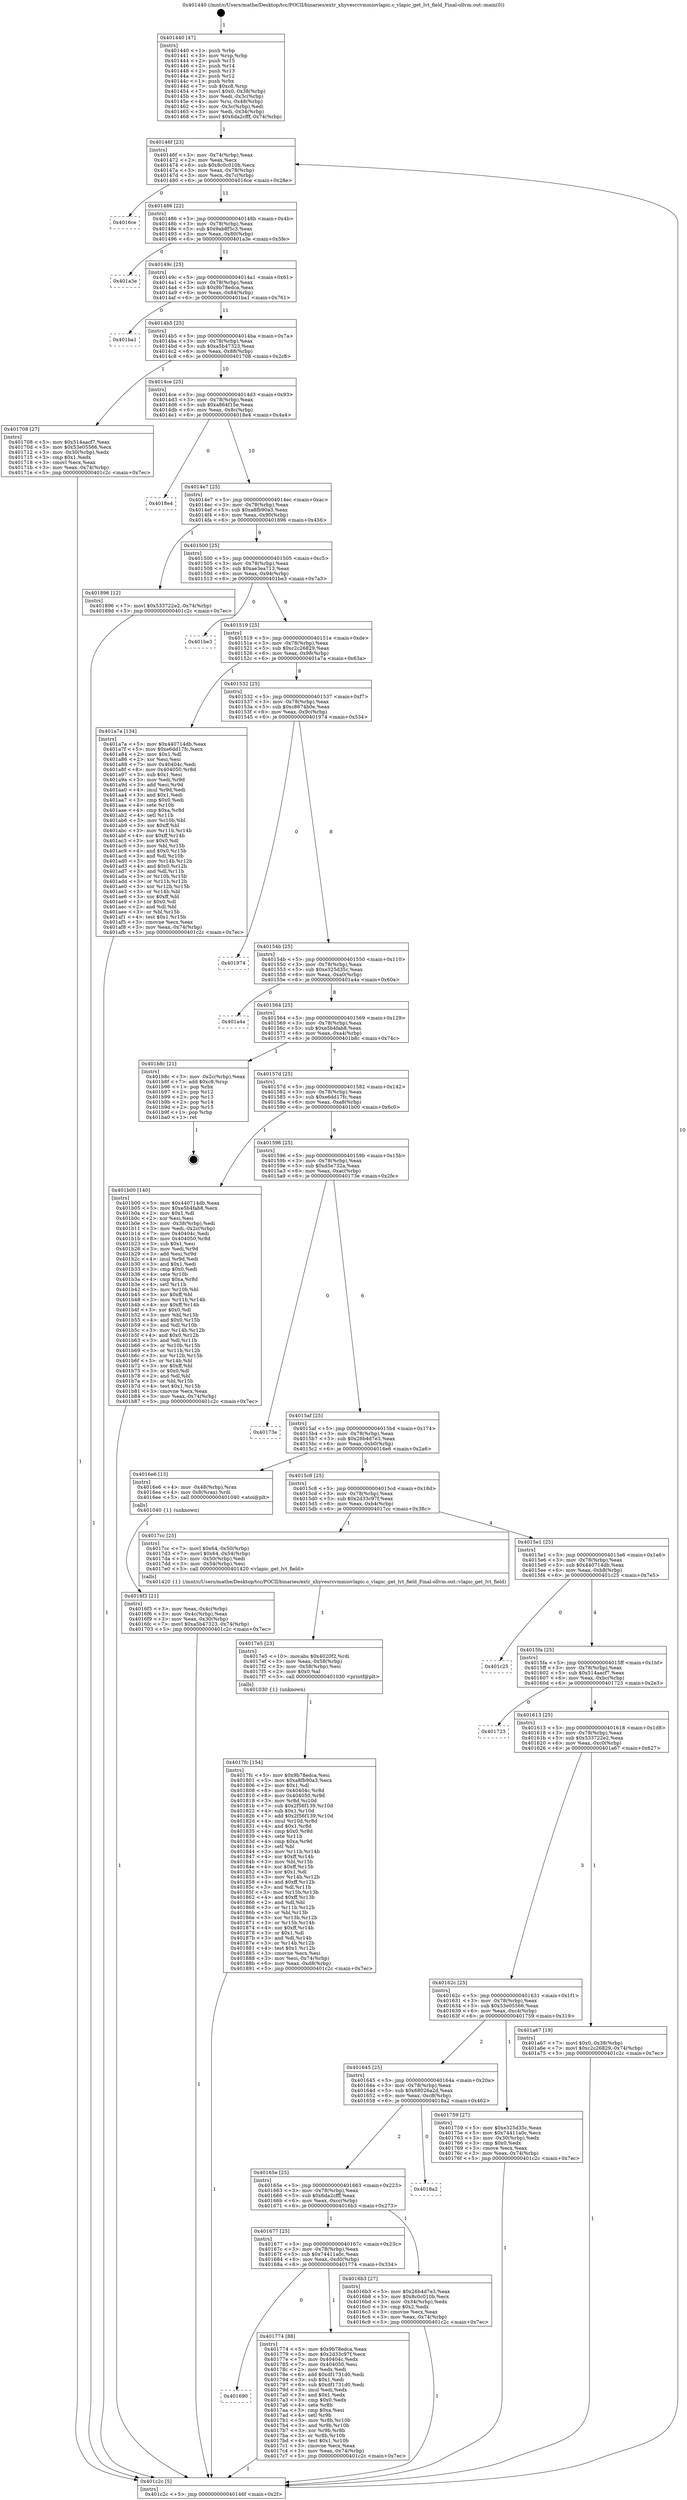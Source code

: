 digraph "0x401440" {
  label = "0x401440 (/mnt/c/Users/mathe/Desktop/tcc/POCII/binaries/extr_xhyvesrcvmmiovlapic.c_vlapic_get_lvt_field_Final-ollvm.out::main(0))"
  labelloc = "t"
  node[shape=record]

  Entry [label="",width=0.3,height=0.3,shape=circle,fillcolor=black,style=filled]
  "0x40146f" [label="{
     0x40146f [23]\l
     | [instrs]\l
     &nbsp;&nbsp;0x40146f \<+3\>: mov -0x74(%rbp),%eax\l
     &nbsp;&nbsp;0x401472 \<+2\>: mov %eax,%ecx\l
     &nbsp;&nbsp;0x401474 \<+6\>: sub $0x8c0c010b,%ecx\l
     &nbsp;&nbsp;0x40147a \<+3\>: mov %eax,-0x78(%rbp)\l
     &nbsp;&nbsp;0x40147d \<+3\>: mov %ecx,-0x7c(%rbp)\l
     &nbsp;&nbsp;0x401480 \<+6\>: je 00000000004016ce \<main+0x28e\>\l
  }"]
  "0x4016ce" [label="{
     0x4016ce\l
  }", style=dashed]
  "0x401486" [label="{
     0x401486 [22]\l
     | [instrs]\l
     &nbsp;&nbsp;0x401486 \<+5\>: jmp 000000000040148b \<main+0x4b\>\l
     &nbsp;&nbsp;0x40148b \<+3\>: mov -0x78(%rbp),%eax\l
     &nbsp;&nbsp;0x40148e \<+5\>: sub $0x9ab8f5c3,%eax\l
     &nbsp;&nbsp;0x401493 \<+3\>: mov %eax,-0x80(%rbp)\l
     &nbsp;&nbsp;0x401496 \<+6\>: je 0000000000401a3e \<main+0x5fe\>\l
  }"]
  Exit [label="",width=0.3,height=0.3,shape=circle,fillcolor=black,style=filled,peripheries=2]
  "0x401a3e" [label="{
     0x401a3e\l
  }", style=dashed]
  "0x40149c" [label="{
     0x40149c [25]\l
     | [instrs]\l
     &nbsp;&nbsp;0x40149c \<+5\>: jmp 00000000004014a1 \<main+0x61\>\l
     &nbsp;&nbsp;0x4014a1 \<+3\>: mov -0x78(%rbp),%eax\l
     &nbsp;&nbsp;0x4014a4 \<+5\>: sub $0x9b78edca,%eax\l
     &nbsp;&nbsp;0x4014a9 \<+6\>: mov %eax,-0x84(%rbp)\l
     &nbsp;&nbsp;0x4014af \<+6\>: je 0000000000401ba1 \<main+0x761\>\l
  }"]
  "0x4017fc" [label="{
     0x4017fc [154]\l
     | [instrs]\l
     &nbsp;&nbsp;0x4017fc \<+5\>: mov $0x9b78edca,%esi\l
     &nbsp;&nbsp;0x401801 \<+5\>: mov $0xa8fb90a3,%ecx\l
     &nbsp;&nbsp;0x401806 \<+2\>: mov $0x1,%dl\l
     &nbsp;&nbsp;0x401808 \<+8\>: mov 0x40404c,%r8d\l
     &nbsp;&nbsp;0x401810 \<+8\>: mov 0x404050,%r9d\l
     &nbsp;&nbsp;0x401818 \<+3\>: mov %r8d,%r10d\l
     &nbsp;&nbsp;0x40181b \<+7\>: sub $0x2f56f139,%r10d\l
     &nbsp;&nbsp;0x401822 \<+4\>: sub $0x1,%r10d\l
     &nbsp;&nbsp;0x401826 \<+7\>: add $0x2f56f139,%r10d\l
     &nbsp;&nbsp;0x40182d \<+4\>: imul %r10d,%r8d\l
     &nbsp;&nbsp;0x401831 \<+4\>: and $0x1,%r8d\l
     &nbsp;&nbsp;0x401835 \<+4\>: cmp $0x0,%r8d\l
     &nbsp;&nbsp;0x401839 \<+4\>: sete %r11b\l
     &nbsp;&nbsp;0x40183d \<+4\>: cmp $0xa,%r9d\l
     &nbsp;&nbsp;0x401841 \<+3\>: setl %bl\l
     &nbsp;&nbsp;0x401844 \<+3\>: mov %r11b,%r14b\l
     &nbsp;&nbsp;0x401847 \<+4\>: xor $0xff,%r14b\l
     &nbsp;&nbsp;0x40184b \<+3\>: mov %bl,%r15b\l
     &nbsp;&nbsp;0x40184e \<+4\>: xor $0xff,%r15b\l
     &nbsp;&nbsp;0x401852 \<+3\>: xor $0x1,%dl\l
     &nbsp;&nbsp;0x401855 \<+3\>: mov %r14b,%r12b\l
     &nbsp;&nbsp;0x401858 \<+4\>: and $0xff,%r12b\l
     &nbsp;&nbsp;0x40185c \<+3\>: and %dl,%r11b\l
     &nbsp;&nbsp;0x40185f \<+3\>: mov %r15b,%r13b\l
     &nbsp;&nbsp;0x401862 \<+4\>: and $0xff,%r13b\l
     &nbsp;&nbsp;0x401866 \<+2\>: and %dl,%bl\l
     &nbsp;&nbsp;0x401868 \<+3\>: or %r11b,%r12b\l
     &nbsp;&nbsp;0x40186b \<+3\>: or %bl,%r13b\l
     &nbsp;&nbsp;0x40186e \<+3\>: xor %r13b,%r12b\l
     &nbsp;&nbsp;0x401871 \<+3\>: or %r15b,%r14b\l
     &nbsp;&nbsp;0x401874 \<+4\>: xor $0xff,%r14b\l
     &nbsp;&nbsp;0x401878 \<+3\>: or $0x1,%dl\l
     &nbsp;&nbsp;0x40187b \<+3\>: and %dl,%r14b\l
     &nbsp;&nbsp;0x40187e \<+3\>: or %r14b,%r12b\l
     &nbsp;&nbsp;0x401881 \<+4\>: test $0x1,%r12b\l
     &nbsp;&nbsp;0x401885 \<+3\>: cmovne %ecx,%esi\l
     &nbsp;&nbsp;0x401888 \<+3\>: mov %esi,-0x74(%rbp)\l
     &nbsp;&nbsp;0x40188b \<+6\>: mov %eax,-0xd8(%rbp)\l
     &nbsp;&nbsp;0x401891 \<+5\>: jmp 0000000000401c2c \<main+0x7ec\>\l
  }"]
  "0x401ba1" [label="{
     0x401ba1\l
  }", style=dashed]
  "0x4014b5" [label="{
     0x4014b5 [25]\l
     | [instrs]\l
     &nbsp;&nbsp;0x4014b5 \<+5\>: jmp 00000000004014ba \<main+0x7a\>\l
     &nbsp;&nbsp;0x4014ba \<+3\>: mov -0x78(%rbp),%eax\l
     &nbsp;&nbsp;0x4014bd \<+5\>: sub $0xa5b47323,%eax\l
     &nbsp;&nbsp;0x4014c2 \<+6\>: mov %eax,-0x88(%rbp)\l
     &nbsp;&nbsp;0x4014c8 \<+6\>: je 0000000000401708 \<main+0x2c8\>\l
  }"]
  "0x4017e5" [label="{
     0x4017e5 [23]\l
     | [instrs]\l
     &nbsp;&nbsp;0x4017e5 \<+10\>: movabs $0x4020f2,%rdi\l
     &nbsp;&nbsp;0x4017ef \<+3\>: mov %eax,-0x58(%rbp)\l
     &nbsp;&nbsp;0x4017f2 \<+3\>: mov -0x58(%rbp),%esi\l
     &nbsp;&nbsp;0x4017f5 \<+2\>: mov $0x0,%al\l
     &nbsp;&nbsp;0x4017f7 \<+5\>: call 0000000000401030 \<printf@plt\>\l
     | [calls]\l
     &nbsp;&nbsp;0x401030 \{1\} (unknown)\l
  }"]
  "0x401708" [label="{
     0x401708 [27]\l
     | [instrs]\l
     &nbsp;&nbsp;0x401708 \<+5\>: mov $0x514aacf7,%eax\l
     &nbsp;&nbsp;0x40170d \<+5\>: mov $0x53e05566,%ecx\l
     &nbsp;&nbsp;0x401712 \<+3\>: mov -0x30(%rbp),%edx\l
     &nbsp;&nbsp;0x401715 \<+3\>: cmp $0x1,%edx\l
     &nbsp;&nbsp;0x401718 \<+3\>: cmovl %ecx,%eax\l
     &nbsp;&nbsp;0x40171b \<+3\>: mov %eax,-0x74(%rbp)\l
     &nbsp;&nbsp;0x40171e \<+5\>: jmp 0000000000401c2c \<main+0x7ec\>\l
  }"]
  "0x4014ce" [label="{
     0x4014ce [25]\l
     | [instrs]\l
     &nbsp;&nbsp;0x4014ce \<+5\>: jmp 00000000004014d3 \<main+0x93\>\l
     &nbsp;&nbsp;0x4014d3 \<+3\>: mov -0x78(%rbp),%eax\l
     &nbsp;&nbsp;0x4014d6 \<+5\>: sub $0xa864f15e,%eax\l
     &nbsp;&nbsp;0x4014db \<+6\>: mov %eax,-0x8c(%rbp)\l
     &nbsp;&nbsp;0x4014e1 \<+6\>: je 00000000004018e4 \<main+0x4a4\>\l
  }"]
  "0x401690" [label="{
     0x401690\l
  }", style=dashed]
  "0x4018e4" [label="{
     0x4018e4\l
  }", style=dashed]
  "0x4014e7" [label="{
     0x4014e7 [25]\l
     | [instrs]\l
     &nbsp;&nbsp;0x4014e7 \<+5\>: jmp 00000000004014ec \<main+0xac\>\l
     &nbsp;&nbsp;0x4014ec \<+3\>: mov -0x78(%rbp),%eax\l
     &nbsp;&nbsp;0x4014ef \<+5\>: sub $0xa8fb90a3,%eax\l
     &nbsp;&nbsp;0x4014f4 \<+6\>: mov %eax,-0x90(%rbp)\l
     &nbsp;&nbsp;0x4014fa \<+6\>: je 0000000000401896 \<main+0x456\>\l
  }"]
  "0x401774" [label="{
     0x401774 [88]\l
     | [instrs]\l
     &nbsp;&nbsp;0x401774 \<+5\>: mov $0x9b78edca,%eax\l
     &nbsp;&nbsp;0x401779 \<+5\>: mov $0x2d33c97f,%ecx\l
     &nbsp;&nbsp;0x40177e \<+7\>: mov 0x40404c,%edx\l
     &nbsp;&nbsp;0x401785 \<+7\>: mov 0x404050,%esi\l
     &nbsp;&nbsp;0x40178c \<+2\>: mov %edx,%edi\l
     &nbsp;&nbsp;0x40178e \<+6\>: add $0xdf1731d0,%edi\l
     &nbsp;&nbsp;0x401794 \<+3\>: sub $0x1,%edi\l
     &nbsp;&nbsp;0x401797 \<+6\>: sub $0xdf1731d0,%edi\l
     &nbsp;&nbsp;0x40179d \<+3\>: imul %edi,%edx\l
     &nbsp;&nbsp;0x4017a0 \<+3\>: and $0x1,%edx\l
     &nbsp;&nbsp;0x4017a3 \<+3\>: cmp $0x0,%edx\l
     &nbsp;&nbsp;0x4017a6 \<+4\>: sete %r8b\l
     &nbsp;&nbsp;0x4017aa \<+3\>: cmp $0xa,%esi\l
     &nbsp;&nbsp;0x4017ad \<+4\>: setl %r9b\l
     &nbsp;&nbsp;0x4017b1 \<+3\>: mov %r8b,%r10b\l
     &nbsp;&nbsp;0x4017b4 \<+3\>: and %r9b,%r10b\l
     &nbsp;&nbsp;0x4017b7 \<+3\>: xor %r9b,%r8b\l
     &nbsp;&nbsp;0x4017ba \<+3\>: or %r8b,%r10b\l
     &nbsp;&nbsp;0x4017bd \<+4\>: test $0x1,%r10b\l
     &nbsp;&nbsp;0x4017c1 \<+3\>: cmovne %ecx,%eax\l
     &nbsp;&nbsp;0x4017c4 \<+3\>: mov %eax,-0x74(%rbp)\l
     &nbsp;&nbsp;0x4017c7 \<+5\>: jmp 0000000000401c2c \<main+0x7ec\>\l
  }"]
  "0x401896" [label="{
     0x401896 [12]\l
     | [instrs]\l
     &nbsp;&nbsp;0x401896 \<+7\>: movl $0x533722e2,-0x74(%rbp)\l
     &nbsp;&nbsp;0x40189d \<+5\>: jmp 0000000000401c2c \<main+0x7ec\>\l
  }"]
  "0x401500" [label="{
     0x401500 [25]\l
     | [instrs]\l
     &nbsp;&nbsp;0x401500 \<+5\>: jmp 0000000000401505 \<main+0xc5\>\l
     &nbsp;&nbsp;0x401505 \<+3\>: mov -0x78(%rbp),%eax\l
     &nbsp;&nbsp;0x401508 \<+5\>: sub $0xae3ea713,%eax\l
     &nbsp;&nbsp;0x40150d \<+6\>: mov %eax,-0x94(%rbp)\l
     &nbsp;&nbsp;0x401513 \<+6\>: je 0000000000401be3 \<main+0x7a3\>\l
  }"]
  "0x4016f3" [label="{
     0x4016f3 [21]\l
     | [instrs]\l
     &nbsp;&nbsp;0x4016f3 \<+3\>: mov %eax,-0x4c(%rbp)\l
     &nbsp;&nbsp;0x4016f6 \<+3\>: mov -0x4c(%rbp),%eax\l
     &nbsp;&nbsp;0x4016f9 \<+3\>: mov %eax,-0x30(%rbp)\l
     &nbsp;&nbsp;0x4016fc \<+7\>: movl $0xa5b47323,-0x74(%rbp)\l
     &nbsp;&nbsp;0x401703 \<+5\>: jmp 0000000000401c2c \<main+0x7ec\>\l
  }"]
  "0x401be3" [label="{
     0x401be3\l
  }", style=dashed]
  "0x401519" [label="{
     0x401519 [25]\l
     | [instrs]\l
     &nbsp;&nbsp;0x401519 \<+5\>: jmp 000000000040151e \<main+0xde\>\l
     &nbsp;&nbsp;0x40151e \<+3\>: mov -0x78(%rbp),%eax\l
     &nbsp;&nbsp;0x401521 \<+5\>: sub $0xc2c26829,%eax\l
     &nbsp;&nbsp;0x401526 \<+6\>: mov %eax,-0x98(%rbp)\l
     &nbsp;&nbsp;0x40152c \<+6\>: je 0000000000401a7a \<main+0x63a\>\l
  }"]
  "0x401440" [label="{
     0x401440 [47]\l
     | [instrs]\l
     &nbsp;&nbsp;0x401440 \<+1\>: push %rbp\l
     &nbsp;&nbsp;0x401441 \<+3\>: mov %rsp,%rbp\l
     &nbsp;&nbsp;0x401444 \<+2\>: push %r15\l
     &nbsp;&nbsp;0x401446 \<+2\>: push %r14\l
     &nbsp;&nbsp;0x401448 \<+2\>: push %r13\l
     &nbsp;&nbsp;0x40144a \<+2\>: push %r12\l
     &nbsp;&nbsp;0x40144c \<+1\>: push %rbx\l
     &nbsp;&nbsp;0x40144d \<+7\>: sub $0xc8,%rsp\l
     &nbsp;&nbsp;0x401454 \<+7\>: movl $0x0,-0x38(%rbp)\l
     &nbsp;&nbsp;0x40145b \<+3\>: mov %edi,-0x3c(%rbp)\l
     &nbsp;&nbsp;0x40145e \<+4\>: mov %rsi,-0x48(%rbp)\l
     &nbsp;&nbsp;0x401462 \<+3\>: mov -0x3c(%rbp),%edi\l
     &nbsp;&nbsp;0x401465 \<+3\>: mov %edi,-0x34(%rbp)\l
     &nbsp;&nbsp;0x401468 \<+7\>: movl $0x6da2cfff,-0x74(%rbp)\l
  }"]
  "0x401a7a" [label="{
     0x401a7a [134]\l
     | [instrs]\l
     &nbsp;&nbsp;0x401a7a \<+5\>: mov $0x440714db,%eax\l
     &nbsp;&nbsp;0x401a7f \<+5\>: mov $0xe6dd17fc,%ecx\l
     &nbsp;&nbsp;0x401a84 \<+2\>: mov $0x1,%dl\l
     &nbsp;&nbsp;0x401a86 \<+2\>: xor %esi,%esi\l
     &nbsp;&nbsp;0x401a88 \<+7\>: mov 0x40404c,%edi\l
     &nbsp;&nbsp;0x401a8f \<+8\>: mov 0x404050,%r8d\l
     &nbsp;&nbsp;0x401a97 \<+3\>: sub $0x1,%esi\l
     &nbsp;&nbsp;0x401a9a \<+3\>: mov %edi,%r9d\l
     &nbsp;&nbsp;0x401a9d \<+3\>: add %esi,%r9d\l
     &nbsp;&nbsp;0x401aa0 \<+4\>: imul %r9d,%edi\l
     &nbsp;&nbsp;0x401aa4 \<+3\>: and $0x1,%edi\l
     &nbsp;&nbsp;0x401aa7 \<+3\>: cmp $0x0,%edi\l
     &nbsp;&nbsp;0x401aaa \<+4\>: sete %r10b\l
     &nbsp;&nbsp;0x401aae \<+4\>: cmp $0xa,%r8d\l
     &nbsp;&nbsp;0x401ab2 \<+4\>: setl %r11b\l
     &nbsp;&nbsp;0x401ab6 \<+3\>: mov %r10b,%bl\l
     &nbsp;&nbsp;0x401ab9 \<+3\>: xor $0xff,%bl\l
     &nbsp;&nbsp;0x401abc \<+3\>: mov %r11b,%r14b\l
     &nbsp;&nbsp;0x401abf \<+4\>: xor $0xff,%r14b\l
     &nbsp;&nbsp;0x401ac3 \<+3\>: xor $0x0,%dl\l
     &nbsp;&nbsp;0x401ac6 \<+3\>: mov %bl,%r15b\l
     &nbsp;&nbsp;0x401ac9 \<+4\>: and $0x0,%r15b\l
     &nbsp;&nbsp;0x401acd \<+3\>: and %dl,%r10b\l
     &nbsp;&nbsp;0x401ad0 \<+3\>: mov %r14b,%r12b\l
     &nbsp;&nbsp;0x401ad3 \<+4\>: and $0x0,%r12b\l
     &nbsp;&nbsp;0x401ad7 \<+3\>: and %dl,%r11b\l
     &nbsp;&nbsp;0x401ada \<+3\>: or %r10b,%r15b\l
     &nbsp;&nbsp;0x401add \<+3\>: or %r11b,%r12b\l
     &nbsp;&nbsp;0x401ae0 \<+3\>: xor %r12b,%r15b\l
     &nbsp;&nbsp;0x401ae3 \<+3\>: or %r14b,%bl\l
     &nbsp;&nbsp;0x401ae6 \<+3\>: xor $0xff,%bl\l
     &nbsp;&nbsp;0x401ae9 \<+3\>: or $0x0,%dl\l
     &nbsp;&nbsp;0x401aec \<+2\>: and %dl,%bl\l
     &nbsp;&nbsp;0x401aee \<+3\>: or %bl,%r15b\l
     &nbsp;&nbsp;0x401af1 \<+4\>: test $0x1,%r15b\l
     &nbsp;&nbsp;0x401af5 \<+3\>: cmovne %ecx,%eax\l
     &nbsp;&nbsp;0x401af8 \<+3\>: mov %eax,-0x74(%rbp)\l
     &nbsp;&nbsp;0x401afb \<+5\>: jmp 0000000000401c2c \<main+0x7ec\>\l
  }"]
  "0x401532" [label="{
     0x401532 [25]\l
     | [instrs]\l
     &nbsp;&nbsp;0x401532 \<+5\>: jmp 0000000000401537 \<main+0xf7\>\l
     &nbsp;&nbsp;0x401537 \<+3\>: mov -0x78(%rbp),%eax\l
     &nbsp;&nbsp;0x40153a \<+5\>: sub $0xc8674b0e,%eax\l
     &nbsp;&nbsp;0x40153f \<+6\>: mov %eax,-0x9c(%rbp)\l
     &nbsp;&nbsp;0x401545 \<+6\>: je 0000000000401974 \<main+0x534\>\l
  }"]
  "0x401c2c" [label="{
     0x401c2c [5]\l
     | [instrs]\l
     &nbsp;&nbsp;0x401c2c \<+5\>: jmp 000000000040146f \<main+0x2f\>\l
  }"]
  "0x401974" [label="{
     0x401974\l
  }", style=dashed]
  "0x40154b" [label="{
     0x40154b [25]\l
     | [instrs]\l
     &nbsp;&nbsp;0x40154b \<+5\>: jmp 0000000000401550 \<main+0x110\>\l
     &nbsp;&nbsp;0x401550 \<+3\>: mov -0x78(%rbp),%eax\l
     &nbsp;&nbsp;0x401553 \<+5\>: sub $0xe325d35c,%eax\l
     &nbsp;&nbsp;0x401558 \<+6\>: mov %eax,-0xa0(%rbp)\l
     &nbsp;&nbsp;0x40155e \<+6\>: je 0000000000401a4a \<main+0x60a\>\l
  }"]
  "0x401677" [label="{
     0x401677 [25]\l
     | [instrs]\l
     &nbsp;&nbsp;0x401677 \<+5\>: jmp 000000000040167c \<main+0x23c\>\l
     &nbsp;&nbsp;0x40167c \<+3\>: mov -0x78(%rbp),%eax\l
     &nbsp;&nbsp;0x40167f \<+5\>: sub $0x74411a0c,%eax\l
     &nbsp;&nbsp;0x401684 \<+6\>: mov %eax,-0xd0(%rbp)\l
     &nbsp;&nbsp;0x40168a \<+6\>: je 0000000000401774 \<main+0x334\>\l
  }"]
  "0x401a4a" [label="{
     0x401a4a\l
  }", style=dashed]
  "0x401564" [label="{
     0x401564 [25]\l
     | [instrs]\l
     &nbsp;&nbsp;0x401564 \<+5\>: jmp 0000000000401569 \<main+0x129\>\l
     &nbsp;&nbsp;0x401569 \<+3\>: mov -0x78(%rbp),%eax\l
     &nbsp;&nbsp;0x40156c \<+5\>: sub $0xe5b4fab8,%eax\l
     &nbsp;&nbsp;0x401571 \<+6\>: mov %eax,-0xa4(%rbp)\l
     &nbsp;&nbsp;0x401577 \<+6\>: je 0000000000401b8c \<main+0x74c\>\l
  }"]
  "0x4016b3" [label="{
     0x4016b3 [27]\l
     | [instrs]\l
     &nbsp;&nbsp;0x4016b3 \<+5\>: mov $0x26b4d7e3,%eax\l
     &nbsp;&nbsp;0x4016b8 \<+5\>: mov $0x8c0c010b,%ecx\l
     &nbsp;&nbsp;0x4016bd \<+3\>: mov -0x34(%rbp),%edx\l
     &nbsp;&nbsp;0x4016c0 \<+3\>: cmp $0x2,%edx\l
     &nbsp;&nbsp;0x4016c3 \<+3\>: cmovne %ecx,%eax\l
     &nbsp;&nbsp;0x4016c6 \<+3\>: mov %eax,-0x74(%rbp)\l
     &nbsp;&nbsp;0x4016c9 \<+5\>: jmp 0000000000401c2c \<main+0x7ec\>\l
  }"]
  "0x401b8c" [label="{
     0x401b8c [21]\l
     | [instrs]\l
     &nbsp;&nbsp;0x401b8c \<+3\>: mov -0x2c(%rbp),%eax\l
     &nbsp;&nbsp;0x401b8f \<+7\>: add $0xc8,%rsp\l
     &nbsp;&nbsp;0x401b96 \<+1\>: pop %rbx\l
     &nbsp;&nbsp;0x401b97 \<+2\>: pop %r12\l
     &nbsp;&nbsp;0x401b99 \<+2\>: pop %r13\l
     &nbsp;&nbsp;0x401b9b \<+2\>: pop %r14\l
     &nbsp;&nbsp;0x401b9d \<+2\>: pop %r15\l
     &nbsp;&nbsp;0x401b9f \<+1\>: pop %rbp\l
     &nbsp;&nbsp;0x401ba0 \<+1\>: ret\l
  }"]
  "0x40157d" [label="{
     0x40157d [25]\l
     | [instrs]\l
     &nbsp;&nbsp;0x40157d \<+5\>: jmp 0000000000401582 \<main+0x142\>\l
     &nbsp;&nbsp;0x401582 \<+3\>: mov -0x78(%rbp),%eax\l
     &nbsp;&nbsp;0x401585 \<+5\>: sub $0xe6dd17fc,%eax\l
     &nbsp;&nbsp;0x40158a \<+6\>: mov %eax,-0xa8(%rbp)\l
     &nbsp;&nbsp;0x401590 \<+6\>: je 0000000000401b00 \<main+0x6c0\>\l
  }"]
  "0x40165e" [label="{
     0x40165e [25]\l
     | [instrs]\l
     &nbsp;&nbsp;0x40165e \<+5\>: jmp 0000000000401663 \<main+0x223\>\l
     &nbsp;&nbsp;0x401663 \<+3\>: mov -0x78(%rbp),%eax\l
     &nbsp;&nbsp;0x401666 \<+5\>: sub $0x6da2cfff,%eax\l
     &nbsp;&nbsp;0x40166b \<+6\>: mov %eax,-0xcc(%rbp)\l
     &nbsp;&nbsp;0x401671 \<+6\>: je 00000000004016b3 \<main+0x273\>\l
  }"]
  "0x401b00" [label="{
     0x401b00 [140]\l
     | [instrs]\l
     &nbsp;&nbsp;0x401b00 \<+5\>: mov $0x440714db,%eax\l
     &nbsp;&nbsp;0x401b05 \<+5\>: mov $0xe5b4fab8,%ecx\l
     &nbsp;&nbsp;0x401b0a \<+2\>: mov $0x1,%dl\l
     &nbsp;&nbsp;0x401b0c \<+2\>: xor %esi,%esi\l
     &nbsp;&nbsp;0x401b0e \<+3\>: mov -0x38(%rbp),%edi\l
     &nbsp;&nbsp;0x401b11 \<+3\>: mov %edi,-0x2c(%rbp)\l
     &nbsp;&nbsp;0x401b14 \<+7\>: mov 0x40404c,%edi\l
     &nbsp;&nbsp;0x401b1b \<+8\>: mov 0x404050,%r8d\l
     &nbsp;&nbsp;0x401b23 \<+3\>: sub $0x1,%esi\l
     &nbsp;&nbsp;0x401b26 \<+3\>: mov %edi,%r9d\l
     &nbsp;&nbsp;0x401b29 \<+3\>: add %esi,%r9d\l
     &nbsp;&nbsp;0x401b2c \<+4\>: imul %r9d,%edi\l
     &nbsp;&nbsp;0x401b30 \<+3\>: and $0x1,%edi\l
     &nbsp;&nbsp;0x401b33 \<+3\>: cmp $0x0,%edi\l
     &nbsp;&nbsp;0x401b36 \<+4\>: sete %r10b\l
     &nbsp;&nbsp;0x401b3a \<+4\>: cmp $0xa,%r8d\l
     &nbsp;&nbsp;0x401b3e \<+4\>: setl %r11b\l
     &nbsp;&nbsp;0x401b42 \<+3\>: mov %r10b,%bl\l
     &nbsp;&nbsp;0x401b45 \<+3\>: xor $0xff,%bl\l
     &nbsp;&nbsp;0x401b48 \<+3\>: mov %r11b,%r14b\l
     &nbsp;&nbsp;0x401b4b \<+4\>: xor $0xff,%r14b\l
     &nbsp;&nbsp;0x401b4f \<+3\>: xor $0x0,%dl\l
     &nbsp;&nbsp;0x401b52 \<+3\>: mov %bl,%r15b\l
     &nbsp;&nbsp;0x401b55 \<+4\>: and $0x0,%r15b\l
     &nbsp;&nbsp;0x401b59 \<+3\>: and %dl,%r10b\l
     &nbsp;&nbsp;0x401b5c \<+3\>: mov %r14b,%r12b\l
     &nbsp;&nbsp;0x401b5f \<+4\>: and $0x0,%r12b\l
     &nbsp;&nbsp;0x401b63 \<+3\>: and %dl,%r11b\l
     &nbsp;&nbsp;0x401b66 \<+3\>: or %r10b,%r15b\l
     &nbsp;&nbsp;0x401b69 \<+3\>: or %r11b,%r12b\l
     &nbsp;&nbsp;0x401b6c \<+3\>: xor %r12b,%r15b\l
     &nbsp;&nbsp;0x401b6f \<+3\>: or %r14b,%bl\l
     &nbsp;&nbsp;0x401b72 \<+3\>: xor $0xff,%bl\l
     &nbsp;&nbsp;0x401b75 \<+3\>: or $0x0,%dl\l
     &nbsp;&nbsp;0x401b78 \<+2\>: and %dl,%bl\l
     &nbsp;&nbsp;0x401b7a \<+3\>: or %bl,%r15b\l
     &nbsp;&nbsp;0x401b7d \<+4\>: test $0x1,%r15b\l
     &nbsp;&nbsp;0x401b81 \<+3\>: cmovne %ecx,%eax\l
     &nbsp;&nbsp;0x401b84 \<+3\>: mov %eax,-0x74(%rbp)\l
     &nbsp;&nbsp;0x401b87 \<+5\>: jmp 0000000000401c2c \<main+0x7ec\>\l
  }"]
  "0x401596" [label="{
     0x401596 [25]\l
     | [instrs]\l
     &nbsp;&nbsp;0x401596 \<+5\>: jmp 000000000040159b \<main+0x15b\>\l
     &nbsp;&nbsp;0x40159b \<+3\>: mov -0x78(%rbp),%eax\l
     &nbsp;&nbsp;0x40159e \<+5\>: sub $0xd5e732a,%eax\l
     &nbsp;&nbsp;0x4015a3 \<+6\>: mov %eax,-0xac(%rbp)\l
     &nbsp;&nbsp;0x4015a9 \<+6\>: je 000000000040173e \<main+0x2fe\>\l
  }"]
  "0x4018a2" [label="{
     0x4018a2\l
  }", style=dashed]
  "0x40173e" [label="{
     0x40173e\l
  }", style=dashed]
  "0x4015af" [label="{
     0x4015af [25]\l
     | [instrs]\l
     &nbsp;&nbsp;0x4015af \<+5\>: jmp 00000000004015b4 \<main+0x174\>\l
     &nbsp;&nbsp;0x4015b4 \<+3\>: mov -0x78(%rbp),%eax\l
     &nbsp;&nbsp;0x4015b7 \<+5\>: sub $0x26b4d7e3,%eax\l
     &nbsp;&nbsp;0x4015bc \<+6\>: mov %eax,-0xb0(%rbp)\l
     &nbsp;&nbsp;0x4015c2 \<+6\>: je 00000000004016e6 \<main+0x2a6\>\l
  }"]
  "0x401645" [label="{
     0x401645 [25]\l
     | [instrs]\l
     &nbsp;&nbsp;0x401645 \<+5\>: jmp 000000000040164a \<main+0x20a\>\l
     &nbsp;&nbsp;0x40164a \<+3\>: mov -0x78(%rbp),%eax\l
     &nbsp;&nbsp;0x40164d \<+5\>: sub $0x68026a2d,%eax\l
     &nbsp;&nbsp;0x401652 \<+6\>: mov %eax,-0xc8(%rbp)\l
     &nbsp;&nbsp;0x401658 \<+6\>: je 00000000004018a2 \<main+0x462\>\l
  }"]
  "0x4016e6" [label="{
     0x4016e6 [13]\l
     | [instrs]\l
     &nbsp;&nbsp;0x4016e6 \<+4\>: mov -0x48(%rbp),%rax\l
     &nbsp;&nbsp;0x4016ea \<+4\>: mov 0x8(%rax),%rdi\l
     &nbsp;&nbsp;0x4016ee \<+5\>: call 0000000000401040 \<atoi@plt\>\l
     | [calls]\l
     &nbsp;&nbsp;0x401040 \{1\} (unknown)\l
  }"]
  "0x4015c8" [label="{
     0x4015c8 [25]\l
     | [instrs]\l
     &nbsp;&nbsp;0x4015c8 \<+5\>: jmp 00000000004015cd \<main+0x18d\>\l
     &nbsp;&nbsp;0x4015cd \<+3\>: mov -0x78(%rbp),%eax\l
     &nbsp;&nbsp;0x4015d0 \<+5\>: sub $0x2d33c97f,%eax\l
     &nbsp;&nbsp;0x4015d5 \<+6\>: mov %eax,-0xb4(%rbp)\l
     &nbsp;&nbsp;0x4015db \<+6\>: je 00000000004017cc \<main+0x38c\>\l
  }"]
  "0x401759" [label="{
     0x401759 [27]\l
     | [instrs]\l
     &nbsp;&nbsp;0x401759 \<+5\>: mov $0xe325d35c,%eax\l
     &nbsp;&nbsp;0x40175e \<+5\>: mov $0x74411a0c,%ecx\l
     &nbsp;&nbsp;0x401763 \<+3\>: mov -0x30(%rbp),%edx\l
     &nbsp;&nbsp;0x401766 \<+3\>: cmp $0x0,%edx\l
     &nbsp;&nbsp;0x401769 \<+3\>: cmove %ecx,%eax\l
     &nbsp;&nbsp;0x40176c \<+3\>: mov %eax,-0x74(%rbp)\l
     &nbsp;&nbsp;0x40176f \<+5\>: jmp 0000000000401c2c \<main+0x7ec\>\l
  }"]
  "0x4017cc" [label="{
     0x4017cc [25]\l
     | [instrs]\l
     &nbsp;&nbsp;0x4017cc \<+7\>: movl $0x64,-0x50(%rbp)\l
     &nbsp;&nbsp;0x4017d3 \<+7\>: movl $0x64,-0x54(%rbp)\l
     &nbsp;&nbsp;0x4017da \<+3\>: mov -0x50(%rbp),%edi\l
     &nbsp;&nbsp;0x4017dd \<+3\>: mov -0x54(%rbp),%esi\l
     &nbsp;&nbsp;0x4017e0 \<+5\>: call 0000000000401420 \<vlapic_get_lvt_field\>\l
     | [calls]\l
     &nbsp;&nbsp;0x401420 \{1\} (/mnt/c/Users/mathe/Desktop/tcc/POCII/binaries/extr_xhyvesrcvmmiovlapic.c_vlapic_get_lvt_field_Final-ollvm.out::vlapic_get_lvt_field)\l
  }"]
  "0x4015e1" [label="{
     0x4015e1 [25]\l
     | [instrs]\l
     &nbsp;&nbsp;0x4015e1 \<+5\>: jmp 00000000004015e6 \<main+0x1a6\>\l
     &nbsp;&nbsp;0x4015e6 \<+3\>: mov -0x78(%rbp),%eax\l
     &nbsp;&nbsp;0x4015e9 \<+5\>: sub $0x440714db,%eax\l
     &nbsp;&nbsp;0x4015ee \<+6\>: mov %eax,-0xb8(%rbp)\l
     &nbsp;&nbsp;0x4015f4 \<+6\>: je 0000000000401c25 \<main+0x7e5\>\l
  }"]
  "0x40162c" [label="{
     0x40162c [25]\l
     | [instrs]\l
     &nbsp;&nbsp;0x40162c \<+5\>: jmp 0000000000401631 \<main+0x1f1\>\l
     &nbsp;&nbsp;0x401631 \<+3\>: mov -0x78(%rbp),%eax\l
     &nbsp;&nbsp;0x401634 \<+5\>: sub $0x53e05566,%eax\l
     &nbsp;&nbsp;0x401639 \<+6\>: mov %eax,-0xc4(%rbp)\l
     &nbsp;&nbsp;0x40163f \<+6\>: je 0000000000401759 \<main+0x319\>\l
  }"]
  "0x401c25" [label="{
     0x401c25\l
  }", style=dashed]
  "0x4015fa" [label="{
     0x4015fa [25]\l
     | [instrs]\l
     &nbsp;&nbsp;0x4015fa \<+5\>: jmp 00000000004015ff \<main+0x1bf\>\l
     &nbsp;&nbsp;0x4015ff \<+3\>: mov -0x78(%rbp),%eax\l
     &nbsp;&nbsp;0x401602 \<+5\>: sub $0x514aacf7,%eax\l
     &nbsp;&nbsp;0x401607 \<+6\>: mov %eax,-0xbc(%rbp)\l
     &nbsp;&nbsp;0x40160d \<+6\>: je 0000000000401723 \<main+0x2e3\>\l
  }"]
  "0x401a67" [label="{
     0x401a67 [19]\l
     | [instrs]\l
     &nbsp;&nbsp;0x401a67 \<+7\>: movl $0x0,-0x38(%rbp)\l
     &nbsp;&nbsp;0x401a6e \<+7\>: movl $0xc2c26829,-0x74(%rbp)\l
     &nbsp;&nbsp;0x401a75 \<+5\>: jmp 0000000000401c2c \<main+0x7ec\>\l
  }"]
  "0x401723" [label="{
     0x401723\l
  }", style=dashed]
  "0x401613" [label="{
     0x401613 [25]\l
     | [instrs]\l
     &nbsp;&nbsp;0x401613 \<+5\>: jmp 0000000000401618 \<main+0x1d8\>\l
     &nbsp;&nbsp;0x401618 \<+3\>: mov -0x78(%rbp),%eax\l
     &nbsp;&nbsp;0x40161b \<+5\>: sub $0x533722e2,%eax\l
     &nbsp;&nbsp;0x401620 \<+6\>: mov %eax,-0xc0(%rbp)\l
     &nbsp;&nbsp;0x401626 \<+6\>: je 0000000000401a67 \<main+0x627\>\l
  }"]
  Entry -> "0x401440" [label=" 1"]
  "0x40146f" -> "0x4016ce" [label=" 0"]
  "0x40146f" -> "0x401486" [label=" 11"]
  "0x401b8c" -> Exit [label=" 1"]
  "0x401486" -> "0x401a3e" [label=" 0"]
  "0x401486" -> "0x40149c" [label=" 11"]
  "0x401b00" -> "0x401c2c" [label=" 1"]
  "0x40149c" -> "0x401ba1" [label=" 0"]
  "0x40149c" -> "0x4014b5" [label=" 11"]
  "0x401a7a" -> "0x401c2c" [label=" 1"]
  "0x4014b5" -> "0x401708" [label=" 1"]
  "0x4014b5" -> "0x4014ce" [label=" 10"]
  "0x401a67" -> "0x401c2c" [label=" 1"]
  "0x4014ce" -> "0x4018e4" [label=" 0"]
  "0x4014ce" -> "0x4014e7" [label=" 10"]
  "0x401896" -> "0x401c2c" [label=" 1"]
  "0x4014e7" -> "0x401896" [label=" 1"]
  "0x4014e7" -> "0x401500" [label=" 9"]
  "0x4017fc" -> "0x401c2c" [label=" 1"]
  "0x401500" -> "0x401be3" [label=" 0"]
  "0x401500" -> "0x401519" [label=" 9"]
  "0x4017cc" -> "0x4017e5" [label=" 1"]
  "0x401519" -> "0x401a7a" [label=" 1"]
  "0x401519" -> "0x401532" [label=" 8"]
  "0x401774" -> "0x401c2c" [label=" 1"]
  "0x401532" -> "0x401974" [label=" 0"]
  "0x401532" -> "0x40154b" [label=" 8"]
  "0x401677" -> "0x401690" [label=" 0"]
  "0x40154b" -> "0x401a4a" [label=" 0"]
  "0x40154b" -> "0x401564" [label=" 8"]
  "0x401677" -> "0x401774" [label=" 1"]
  "0x401564" -> "0x401b8c" [label=" 1"]
  "0x401564" -> "0x40157d" [label=" 7"]
  "0x4017e5" -> "0x4017fc" [label=" 1"]
  "0x40157d" -> "0x401b00" [label=" 1"]
  "0x40157d" -> "0x401596" [label=" 6"]
  "0x401708" -> "0x401c2c" [label=" 1"]
  "0x401596" -> "0x40173e" [label=" 0"]
  "0x401596" -> "0x4015af" [label=" 6"]
  "0x4016f3" -> "0x401c2c" [label=" 1"]
  "0x4015af" -> "0x4016e6" [label=" 1"]
  "0x4015af" -> "0x4015c8" [label=" 5"]
  "0x401c2c" -> "0x40146f" [label=" 10"]
  "0x4015c8" -> "0x4017cc" [label=" 1"]
  "0x4015c8" -> "0x4015e1" [label=" 4"]
  "0x401440" -> "0x40146f" [label=" 1"]
  "0x4015e1" -> "0x401c25" [label=" 0"]
  "0x4015e1" -> "0x4015fa" [label=" 4"]
  "0x40165e" -> "0x401677" [label=" 1"]
  "0x4015fa" -> "0x401723" [label=" 0"]
  "0x4015fa" -> "0x401613" [label=" 4"]
  "0x40165e" -> "0x4016b3" [label=" 1"]
  "0x401613" -> "0x401a67" [label=" 1"]
  "0x401613" -> "0x40162c" [label=" 3"]
  "0x4016b3" -> "0x401c2c" [label=" 1"]
  "0x40162c" -> "0x401759" [label=" 1"]
  "0x40162c" -> "0x401645" [label=" 2"]
  "0x4016e6" -> "0x4016f3" [label=" 1"]
  "0x401645" -> "0x4018a2" [label=" 0"]
  "0x401645" -> "0x40165e" [label=" 2"]
  "0x401759" -> "0x401c2c" [label=" 1"]
}

